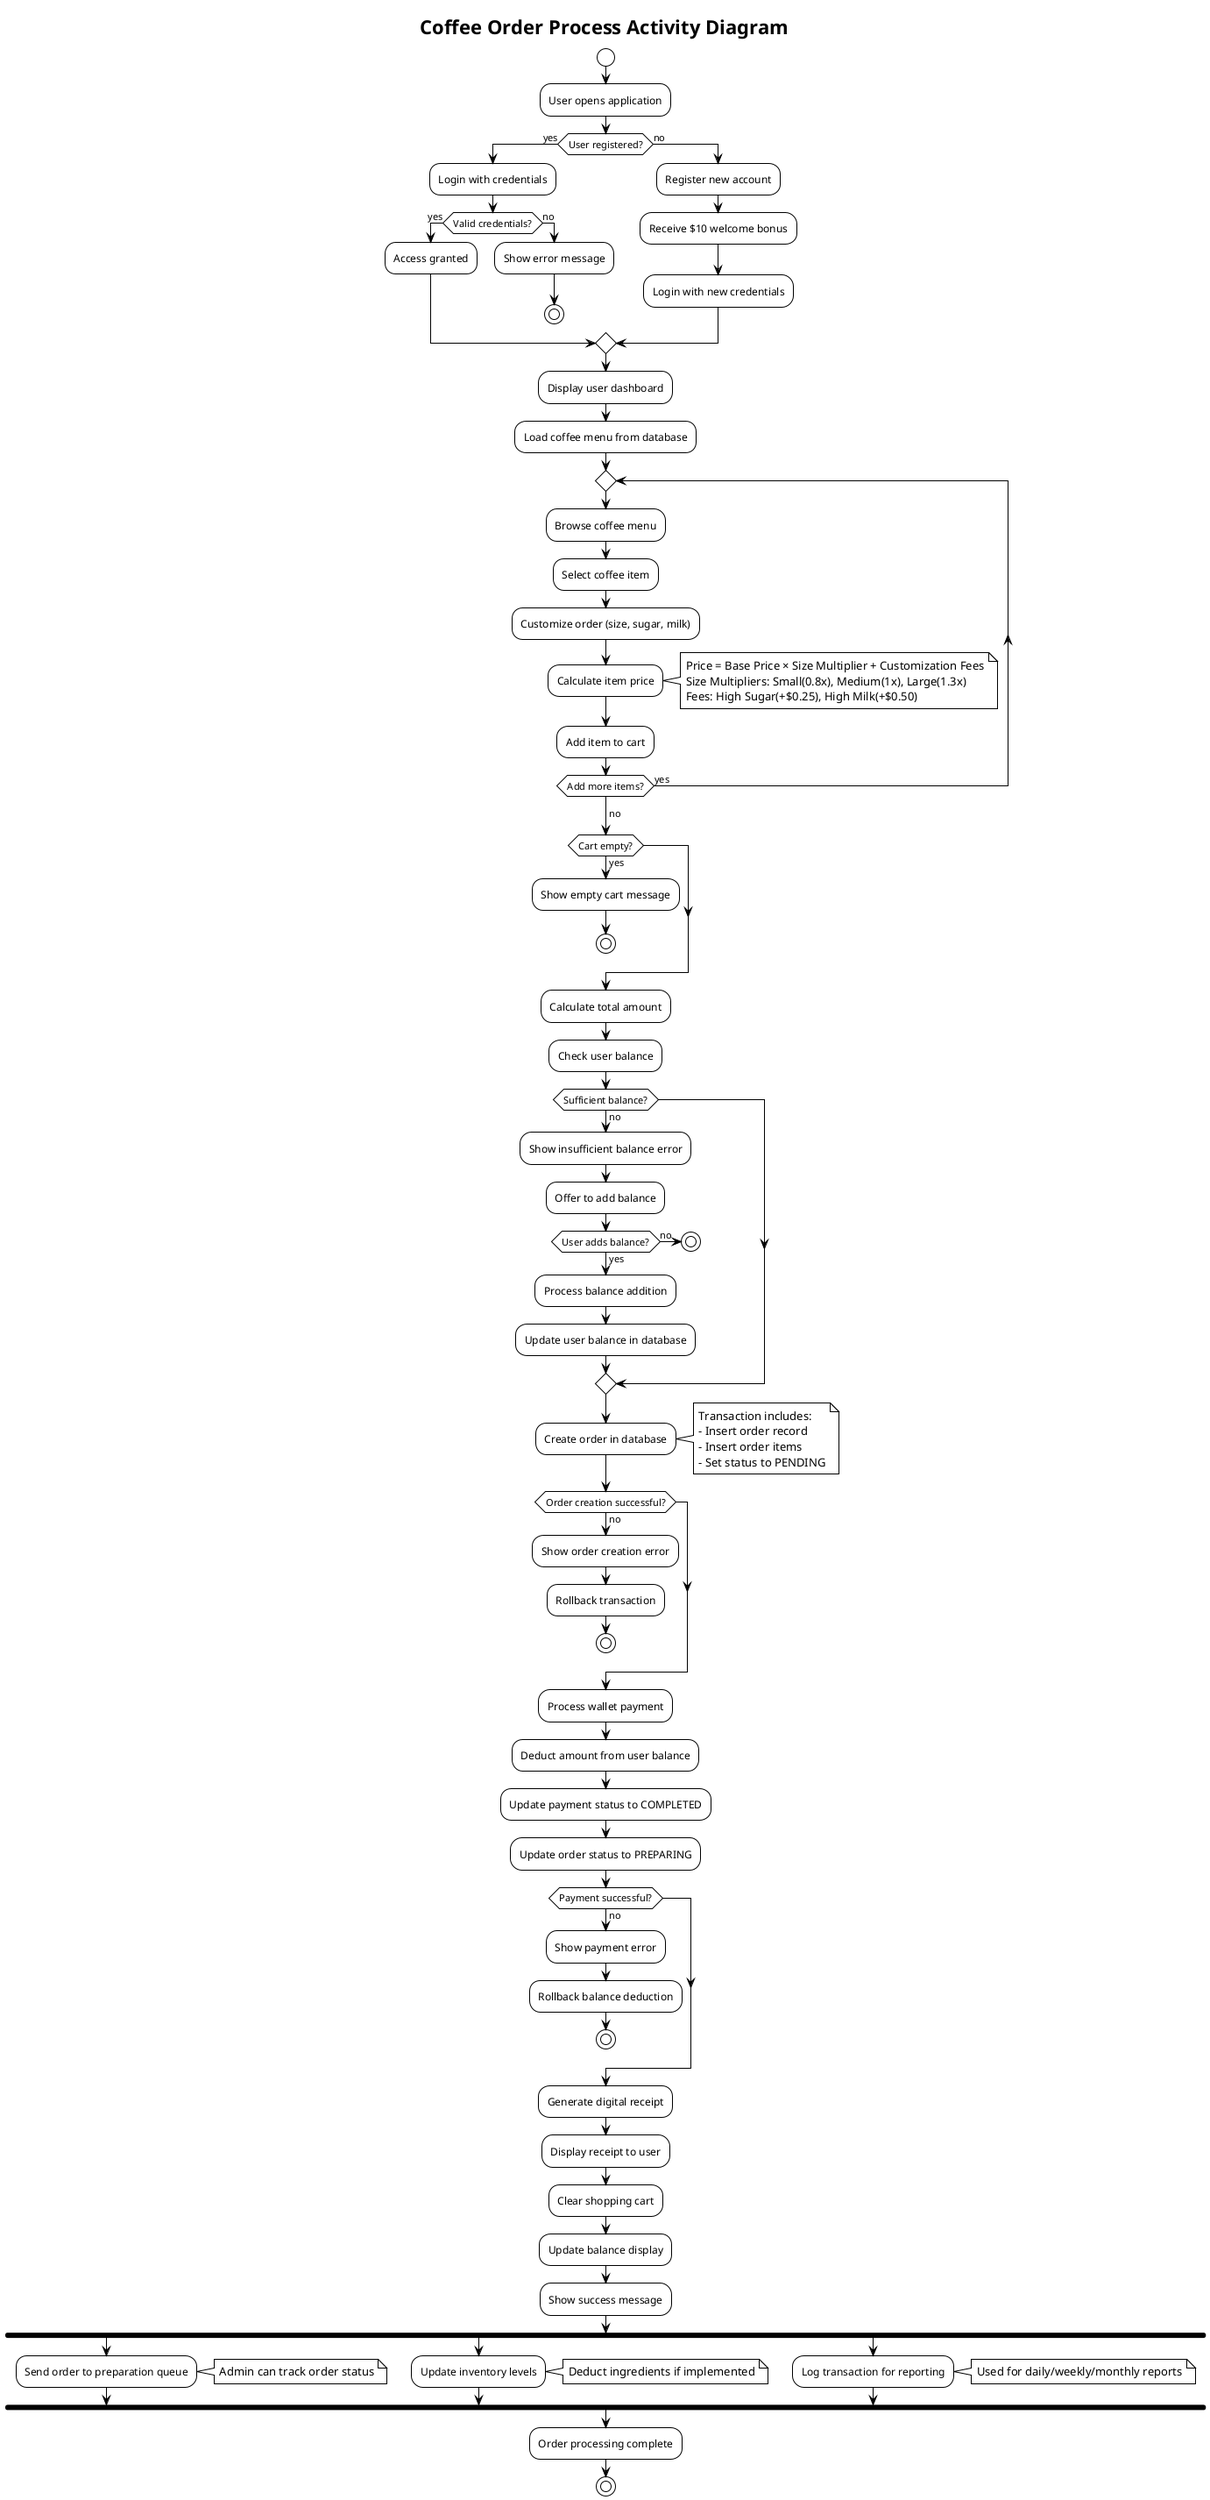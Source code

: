 @startuml Activity_Diagram
!theme plain
title Coffee Order Process Activity Diagram

start

:User opens application;

if (User registered?) then (yes)
  :Login with credentials;
  if (Valid credentials?) then (yes)
    :Access granted;
  else (no)
    :Show error message;
    stop
  endif
else (no)
  :Register new account;
  :Receive $10 welcome bonus;
  :Login with new credentials;
endif

:Display user dashboard;
:Load coffee menu from database;

repeat
  :Browse coffee menu;
  :Select coffee item;
  :Customize order (size, sugar, milk);
  :Calculate item price;
  note right
    Price = Base Price × Size Multiplier + Customization Fees
    Size Multipliers: Small(0.8x), Medium(1x), Large(1.3x)
    Fees: High Sugar(+$0.25), High Milk(+$0.50)
  end note
  :Add item to cart;
repeat while (Add more items?) is (yes)
-> no;

if (Cart empty?) then (yes)
  :Show empty cart message;
  stop
endif

:Calculate total amount;
:Check user balance;

if (Sufficient balance?) then (no)
  :Show insufficient balance error;
  :Offer to add balance;
  if (User adds balance?) then (yes)
    :Process balance addition;
    :Update user balance in database;
  else (no)
    stop
  endif
endif

:Create order in database;
note right
  Transaction includes:
  - Insert order record
  - Insert order items
  - Set status to PENDING
end note

if (Order creation successful?) then (no)
  :Show order creation error;
  :Rollback transaction;
  stop
endif

:Process wallet payment;
:Deduct amount from user balance;
:Update payment status to COMPLETED;
:Update order status to PREPARING;

if (Payment successful?) then (no)
  :Show payment error;
  :Rollback balance deduction;
  stop
endif

:Generate digital receipt;
:Display receipt to user;
:Clear shopping cart;
:Update balance display;
:Show success message;

fork
  :Send order to preparation queue;
  note right: Admin can track order status
fork again
  :Update inventory levels;
  note right: Deduct ingredients if implemented
fork again
  :Log transaction for reporting;
  note right: Used for daily/weekly/monthly reports
end fork

:Order processing complete;

stop

@enduml